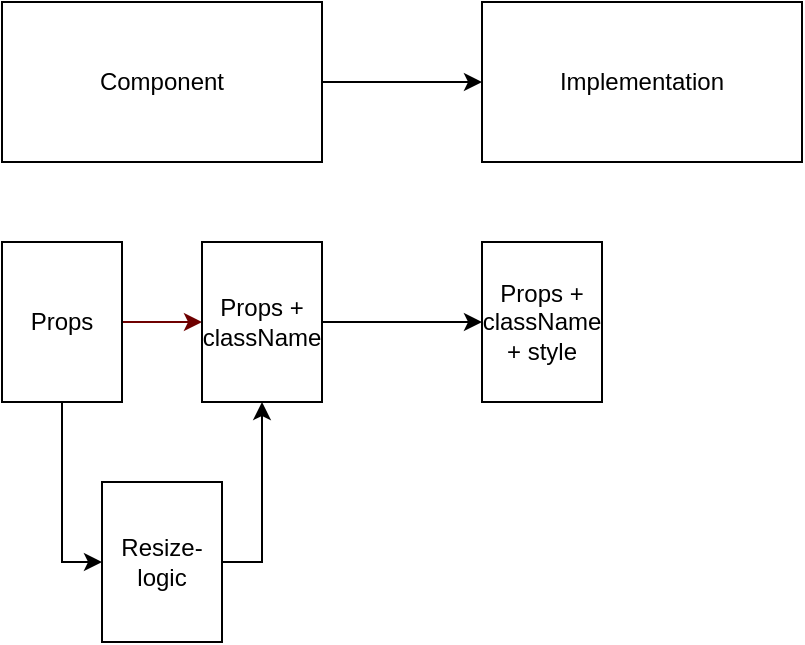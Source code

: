 <mxfile>
    <diagram id="ivko5-SrI5o9TAzKxBdM" name="Page-1">
        <mxGraphModel dx="466" dy="262" grid="1" gridSize="10" guides="1" tooltips="1" connect="1" arrows="1" fold="1" page="1" pageScale="1" pageWidth="827" pageHeight="1169" math="0" shadow="0">
            <root>
                <mxCell id="0"/>
                <mxCell id="1" parent="0"/>
                <mxCell id="9" value="" style="edgeStyle=orthogonalEdgeStyle;rounded=0;orthogonalLoop=1;jettySize=auto;html=1;" edge="1" parent="1" source="2" target="3">
                    <mxGeometry relative="1" as="geometry"/>
                </mxCell>
                <mxCell id="2" value="Component" style="rounded=0;whiteSpace=wrap;html=1;" vertex="1" parent="1">
                    <mxGeometry x="160" y="240" width="160" height="80" as="geometry"/>
                </mxCell>
                <mxCell id="3" value="Implementation" style="rounded=0;whiteSpace=wrap;html=1;" vertex="1" parent="1">
                    <mxGeometry x="400" y="240" width="160" height="80" as="geometry"/>
                </mxCell>
                <mxCell id="6" value="" style="edgeStyle=orthogonalEdgeStyle;rounded=0;orthogonalLoop=1;jettySize=auto;html=1;fillColor=#a20025;strokeColor=#6F0000;" edge="1" parent="1" source="4" target="5">
                    <mxGeometry relative="1" as="geometry"/>
                </mxCell>
                <mxCell id="11" style="edgeStyle=orthogonalEdgeStyle;rounded=0;orthogonalLoop=1;jettySize=auto;html=1;entryX=0;entryY=0.5;entryDx=0;entryDy=0;" edge="1" parent="1" source="4" target="10">
                    <mxGeometry relative="1" as="geometry"/>
                </mxCell>
                <mxCell id="4" value="Props" style="rounded=0;whiteSpace=wrap;html=1;" vertex="1" parent="1">
                    <mxGeometry x="160" y="360" width="60" height="80" as="geometry"/>
                </mxCell>
                <mxCell id="8" value="" style="edgeStyle=orthogonalEdgeStyle;rounded=0;orthogonalLoop=1;jettySize=auto;html=1;" edge="1" parent="1" source="5" target="7">
                    <mxGeometry relative="1" as="geometry"/>
                </mxCell>
                <mxCell id="5" value="Props + className" style="rounded=0;whiteSpace=wrap;html=1;" vertex="1" parent="1">
                    <mxGeometry x="260" y="360" width="60" height="80" as="geometry"/>
                </mxCell>
                <mxCell id="7" value="Props + className + style" style="rounded=0;whiteSpace=wrap;html=1;" vertex="1" parent="1">
                    <mxGeometry x="400" y="360" width="60" height="80" as="geometry"/>
                </mxCell>
                <mxCell id="12" style="edgeStyle=orthogonalEdgeStyle;rounded=0;orthogonalLoop=1;jettySize=auto;html=1;entryX=0.5;entryY=1;entryDx=0;entryDy=0;" edge="1" parent="1" source="10" target="5">
                    <mxGeometry relative="1" as="geometry">
                        <mxPoint x="290" y="450" as="targetPoint"/>
                        <Array as="points">
                            <mxPoint x="290" y="520"/>
                        </Array>
                    </mxGeometry>
                </mxCell>
                <mxCell id="10" value="Resize-logic" style="rounded=0;whiteSpace=wrap;html=1;" vertex="1" parent="1">
                    <mxGeometry x="210" y="480" width="60" height="80" as="geometry"/>
                </mxCell>
            </root>
        </mxGraphModel>
    </diagram>
</mxfile>
